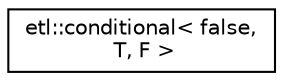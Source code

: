 digraph "Graphical Class Hierarchy"
{
  edge [fontname="Helvetica",fontsize="10",labelfontname="Helvetica",labelfontsize="10"];
  node [fontname="Helvetica",fontsize="10",shape=record];
  rankdir="LR";
  Node0 [label="etl::conditional\< false,\l T, F \>",height=0.2,width=0.4,color="black", fillcolor="white", style="filled",URL="$structetl_1_1conditional_3_01false_00_01T_00_01F_01_4.html"];
}
